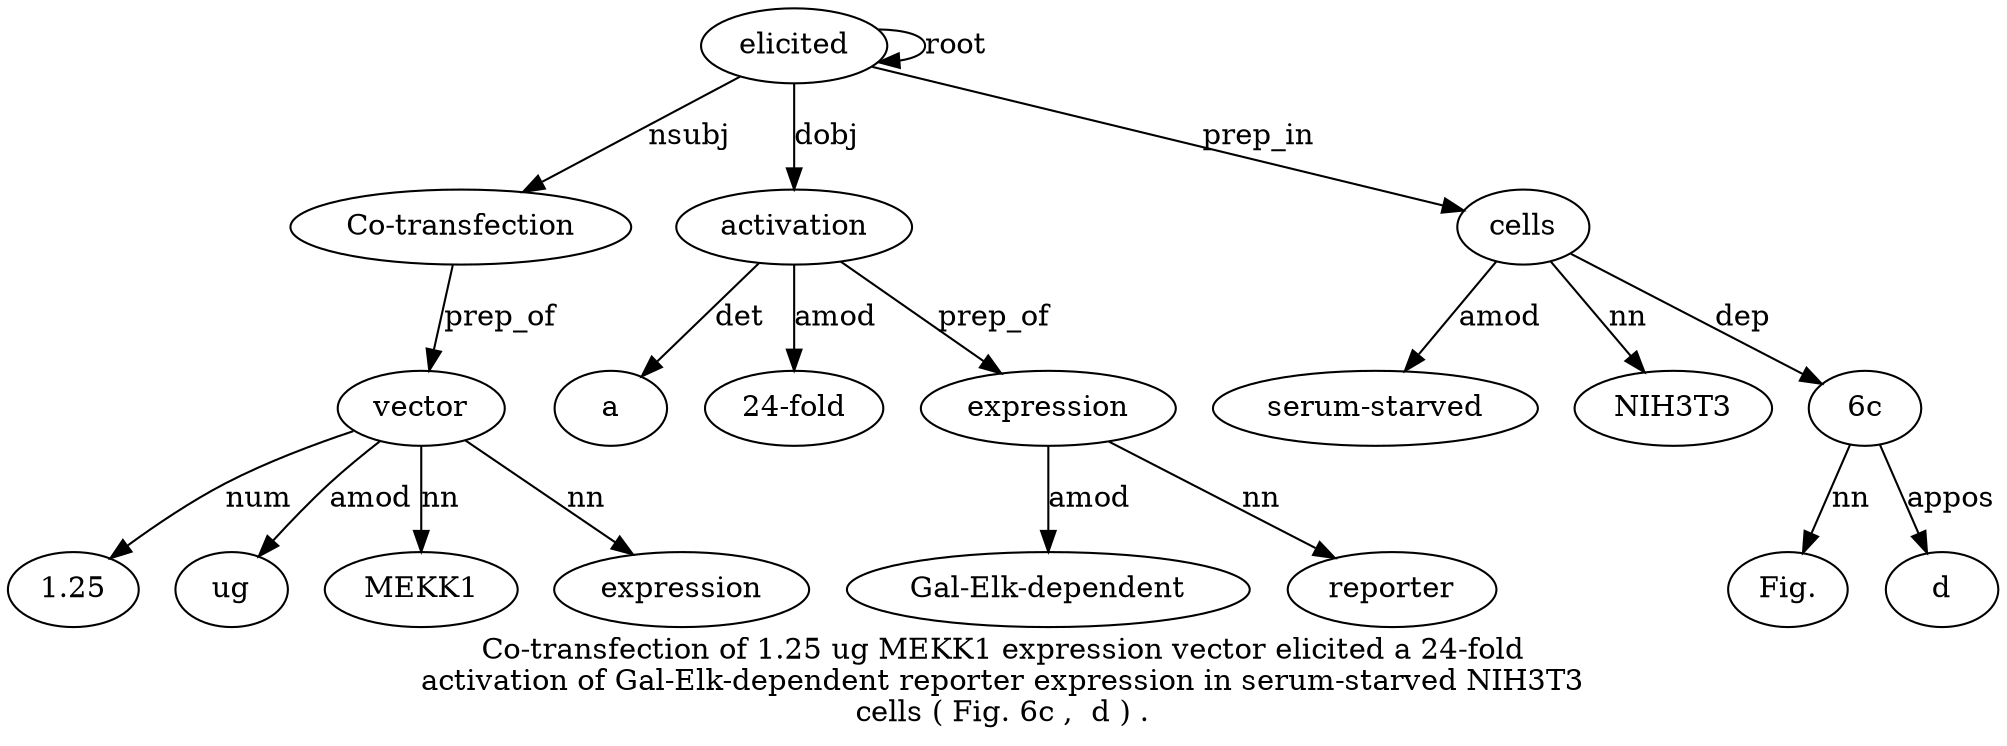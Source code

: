 digraph "Co-transfection of 1.25 ug MEKK1 expression vector elicited a 24-fold activation of Gal-Elk-dependent reporter expression in serum-starved NIH3T3 cells ( Fig. 6c ,  d ) ." {
label="Co-transfection of 1.25 ug MEKK1 expression vector elicited a 24-fold
activation of Gal-Elk-dependent reporter expression in serum-starved NIH3T3
cells ( Fig. 6c ,  d ) .";
elicited8 [style=filled, fillcolor=white, label=elicited];
"Co-transfection1" [style=filled, fillcolor=white, label="Co-transfection"];
elicited8 -> "Co-transfection1"  [label=nsubj];
vector7 [style=filled, fillcolor=white, label=vector];
"1.253" [style=filled, fillcolor=white, label="1.25"];
vector7 -> "1.253"  [label=num];
ug4 [style=filled, fillcolor=white, label=ug];
vector7 -> ug4  [label=amod];
MEKK15 [style=filled, fillcolor=white, label=MEKK1];
vector7 -> MEKK15  [label=nn];
expression6 [style=filled, fillcolor=white, label=expression];
vector7 -> expression6  [label=nn];
"Co-transfection1" -> vector7  [label=prep_of];
elicited8 -> elicited8  [label=root];
activation11 [style=filled, fillcolor=white, label=activation];
a9 [style=filled, fillcolor=white, label=a];
activation11 -> a9  [label=det];
"24-fold10" [style=filled, fillcolor=white, label="24-fold"];
activation11 -> "24-fold10"  [label=amod];
elicited8 -> activation11  [label=dobj];
expression15 [style=filled, fillcolor=white, label=expression];
"Gal-Elk-dependent13" [style=filled, fillcolor=white, label="Gal-Elk-dependent"];
expression15 -> "Gal-Elk-dependent13"  [label=amod];
reporter14 [style=filled, fillcolor=white, label=reporter];
expression15 -> reporter14  [label=nn];
activation11 -> expression15  [label=prep_of];
cells19 [style=filled, fillcolor=white, label=cells];
"serum-starved17" [style=filled, fillcolor=white, label="serum-starved"];
cells19 -> "serum-starved17"  [label=amod];
NIH3T318 [style=filled, fillcolor=white, label=NIH3T3];
cells19 -> NIH3T318  [label=nn];
elicited8 -> cells19  [label=prep_in];
"6c22" [style=filled, fillcolor=white, label="6c"];
"Fig.21" [style=filled, fillcolor=white, label="Fig."];
"6c22" -> "Fig.21"  [label=nn];
cells19 -> "6c22"  [label=dep];
d24 [style=filled, fillcolor=white, label=d];
"6c22" -> d24  [label=appos];
}
